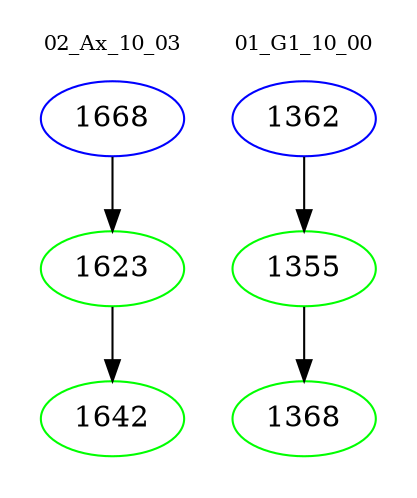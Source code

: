 digraph{
subgraph cluster_0 {
color = white
label = "02_Ax_10_03";
fontsize=10;
T0_1668 [label="1668", color="blue"]
T0_1668 -> T0_1623 [color="black"]
T0_1623 [label="1623", color="green"]
T0_1623 -> T0_1642 [color="black"]
T0_1642 [label="1642", color="green"]
}
subgraph cluster_1 {
color = white
label = "01_G1_10_00";
fontsize=10;
T1_1362 [label="1362", color="blue"]
T1_1362 -> T1_1355 [color="black"]
T1_1355 [label="1355", color="green"]
T1_1355 -> T1_1368 [color="black"]
T1_1368 [label="1368", color="green"]
}
}
